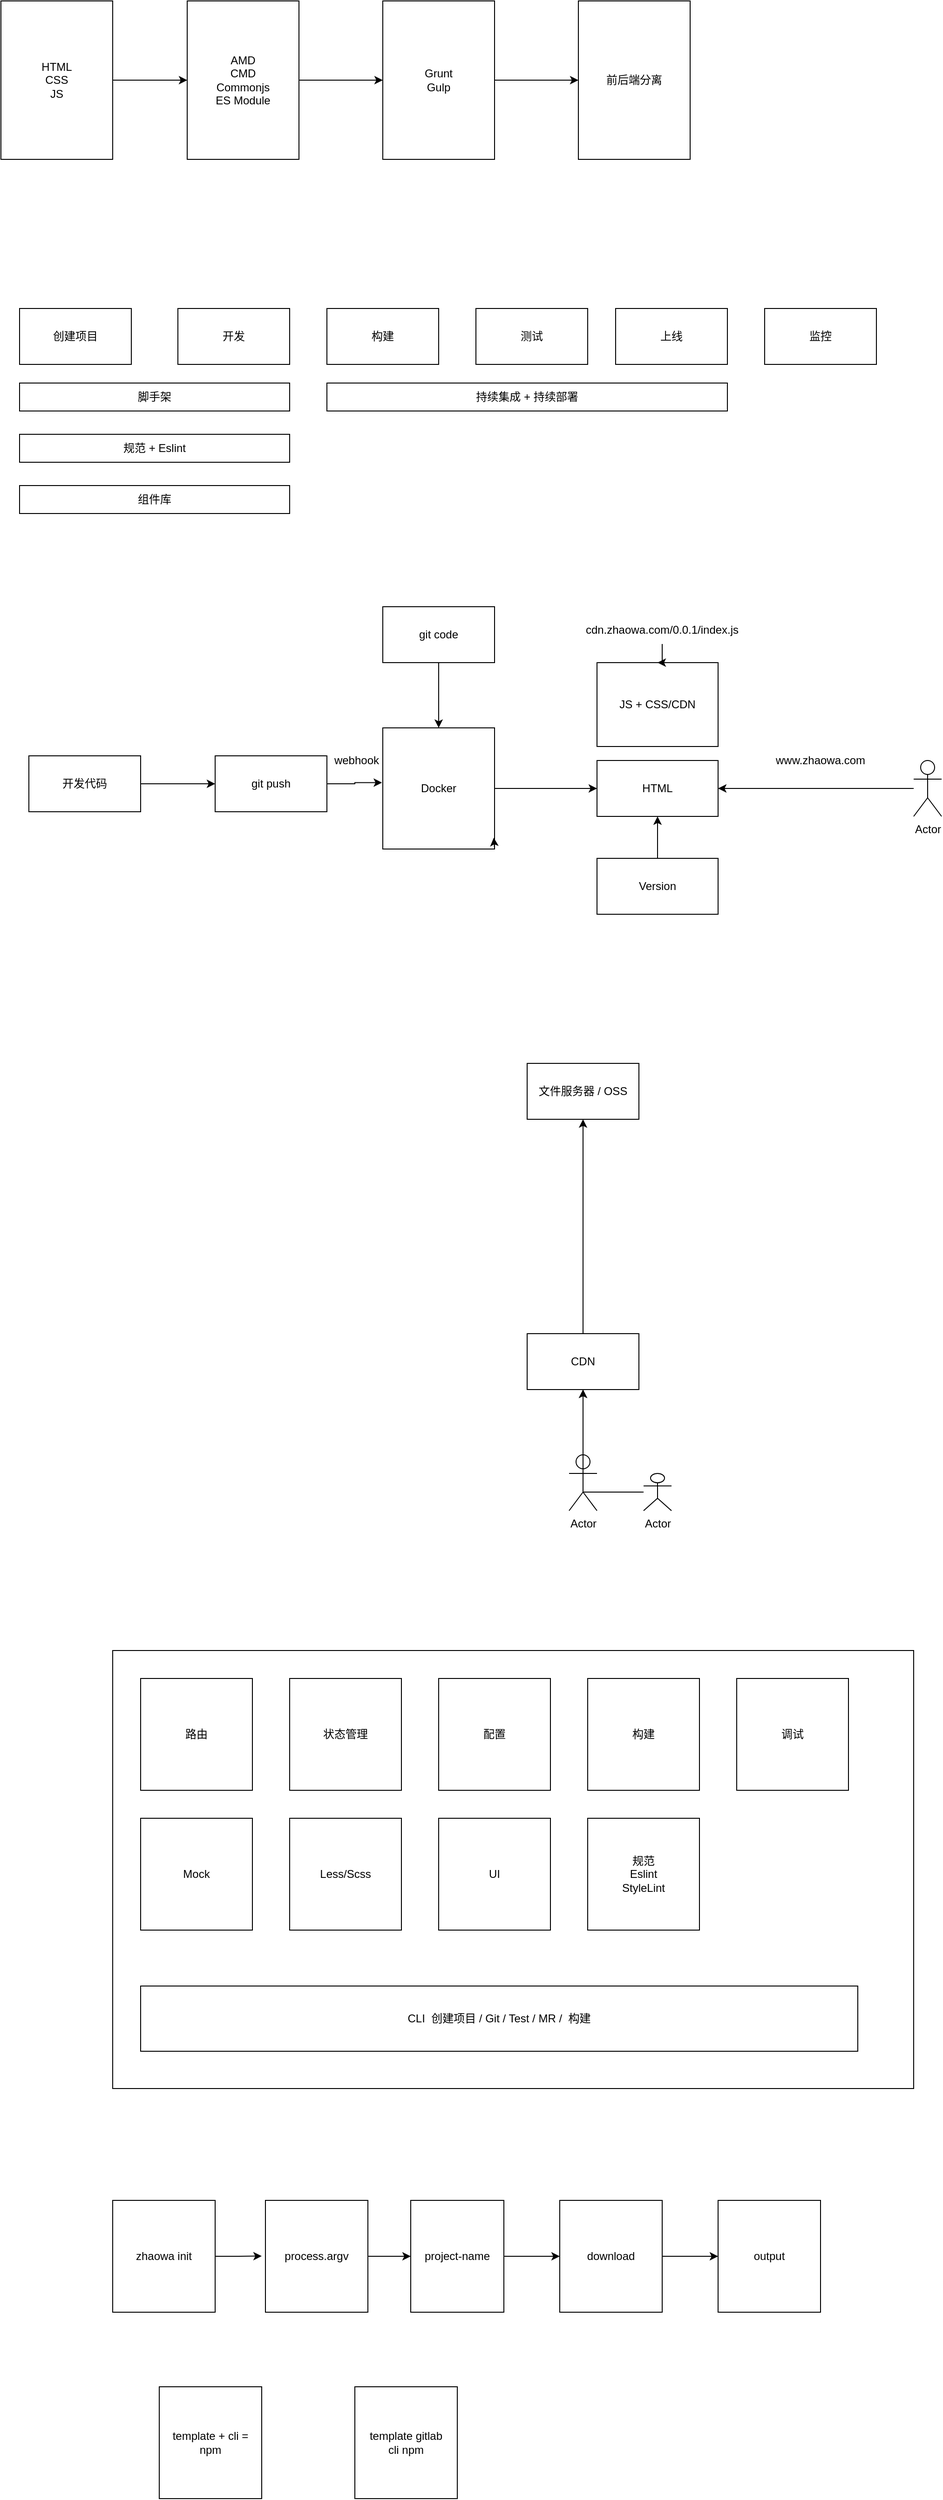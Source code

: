 <mxfile version="19.0.0" type="device"><diagram id="r4k71OYibL-tGYlRp87u" name="Page-1"><mxGraphModel dx="1581" dy="1248" grid="1" gridSize="10" guides="1" tooltips="1" connect="1" arrows="1" fold="1" page="1" pageScale="1" pageWidth="827" pageHeight="1169" math="0" shadow="0"><root><mxCell id="0"/><mxCell id="1" parent="0"/><mxCell id="n5UAuqnrBGiVAOEb6YHv-8" style="edgeStyle=orthogonalEdgeStyle;rounded=0;orthogonalLoop=1;jettySize=auto;html=1;entryX=0;entryY=0.5;entryDx=0;entryDy=0;" edge="1" parent="1" source="n5UAuqnrBGiVAOEb6YHv-6" target="n5UAuqnrBGiVAOEb6YHv-7"><mxGeometry relative="1" as="geometry"/></mxCell><mxCell id="n5UAuqnrBGiVAOEb6YHv-6" value="HTML&lt;br&gt;CSS&lt;br&gt;JS" style="rounded=0;whiteSpace=wrap;html=1;" vertex="1" parent="1"><mxGeometry x="20" y="90" width="120" height="170" as="geometry"/></mxCell><mxCell id="n5UAuqnrBGiVAOEb6YHv-10" style="edgeStyle=orthogonalEdgeStyle;rounded=0;orthogonalLoop=1;jettySize=auto;html=1;exitX=1;exitY=0.5;exitDx=0;exitDy=0;entryX=0;entryY=0.5;entryDx=0;entryDy=0;" edge="1" parent="1" source="n5UAuqnrBGiVAOEb6YHv-7" target="n5UAuqnrBGiVAOEb6YHv-9"><mxGeometry relative="1" as="geometry"/></mxCell><mxCell id="n5UAuqnrBGiVAOEb6YHv-7" value="AMD&lt;br&gt;CMD&lt;br&gt;Commonjs&lt;br&gt;ES Module" style="rounded=0;whiteSpace=wrap;html=1;" vertex="1" parent="1"><mxGeometry x="220" y="90" width="120" height="170" as="geometry"/></mxCell><mxCell id="n5UAuqnrBGiVAOEb6YHv-12" style="edgeStyle=orthogonalEdgeStyle;rounded=0;orthogonalLoop=1;jettySize=auto;html=1;exitX=1;exitY=0.5;exitDx=0;exitDy=0;" edge="1" parent="1" source="n5UAuqnrBGiVAOEb6YHv-9" target="n5UAuqnrBGiVAOEb6YHv-11"><mxGeometry relative="1" as="geometry"/></mxCell><mxCell id="n5UAuqnrBGiVAOEb6YHv-9" value="Grunt&lt;br&gt;Gulp" style="rounded=0;whiteSpace=wrap;html=1;" vertex="1" parent="1"><mxGeometry x="430" y="90" width="120" height="170" as="geometry"/></mxCell><mxCell id="n5UAuqnrBGiVAOEb6YHv-11" value="前后端分离" style="rounded=0;whiteSpace=wrap;html=1;" vertex="1" parent="1"><mxGeometry x="640" y="90" width="120" height="170" as="geometry"/></mxCell><mxCell id="n5UAuqnrBGiVAOEb6YHv-13" value="创建项目" style="rounded=0;whiteSpace=wrap;html=1;" vertex="1" parent="1"><mxGeometry x="40" y="420" width="120" height="60" as="geometry"/></mxCell><mxCell id="n5UAuqnrBGiVAOEb6YHv-14" value="开发" style="rounded=0;whiteSpace=wrap;html=1;" vertex="1" parent="1"><mxGeometry x="210" y="420" width="120" height="60" as="geometry"/></mxCell><mxCell id="n5UAuqnrBGiVAOEb6YHv-15" value="构建" style="rounded=0;whiteSpace=wrap;html=1;" vertex="1" parent="1"><mxGeometry x="370" y="420" width="120" height="60" as="geometry"/></mxCell><mxCell id="n5UAuqnrBGiVAOEb6YHv-16" value="测试" style="rounded=0;whiteSpace=wrap;html=1;" vertex="1" parent="1"><mxGeometry x="530" y="420" width="120" height="60" as="geometry"/></mxCell><mxCell id="n5UAuqnrBGiVAOEb6YHv-17" value="上线" style="rounded=0;whiteSpace=wrap;html=1;" vertex="1" parent="1"><mxGeometry x="680" y="420" width="120" height="60" as="geometry"/></mxCell><mxCell id="n5UAuqnrBGiVAOEb6YHv-18" value="监控" style="rounded=0;whiteSpace=wrap;html=1;" vertex="1" parent="1"><mxGeometry x="840" y="420" width="120" height="60" as="geometry"/></mxCell><mxCell id="n5UAuqnrBGiVAOEb6YHv-19" value="脚手架" style="rounded=0;whiteSpace=wrap;html=1;" vertex="1" parent="1"><mxGeometry x="40" y="500" width="290" height="30" as="geometry"/></mxCell><mxCell id="n5UAuqnrBGiVAOEb6YHv-20" value="规范 + Eslint" style="rounded=0;whiteSpace=wrap;html=1;" vertex="1" parent="1"><mxGeometry x="40" y="555" width="290" height="30" as="geometry"/></mxCell><mxCell id="n5UAuqnrBGiVAOEb6YHv-21" value="组件库" style="rounded=0;whiteSpace=wrap;html=1;" vertex="1" parent="1"><mxGeometry x="40" y="610" width="290" height="30" as="geometry"/></mxCell><mxCell id="n5UAuqnrBGiVAOEb6YHv-22" value="持续集成 + 持续部署" style="rounded=0;whiteSpace=wrap;html=1;" vertex="1" parent="1"><mxGeometry x="370" y="500" width="430" height="30" as="geometry"/></mxCell><mxCell id="n5UAuqnrBGiVAOEb6YHv-30" style="edgeStyle=orthogonalEdgeStyle;rounded=0;orthogonalLoop=1;jettySize=auto;html=1;" edge="1" parent="1" source="n5UAuqnrBGiVAOEb6YHv-23" target="n5UAuqnrBGiVAOEb6YHv-39"><mxGeometry relative="1" as="geometry"><mxPoint x="650" y="935" as="targetPoint"/></mxGeometry></mxCell><mxCell id="n5UAuqnrBGiVAOEb6YHv-23" value="Docker" style="rounded=0;whiteSpace=wrap;html=1;" vertex="1" parent="1"><mxGeometry x="430" y="870" width="120" height="130" as="geometry"/></mxCell><mxCell id="n5UAuqnrBGiVAOEb6YHv-26" style="edgeStyle=orthogonalEdgeStyle;rounded=0;orthogonalLoop=1;jettySize=auto;html=1;exitX=1;exitY=0.5;exitDx=0;exitDy=0;entryX=0;entryY=0.5;entryDx=0;entryDy=0;" edge="1" parent="1" source="n5UAuqnrBGiVAOEb6YHv-24" target="n5UAuqnrBGiVAOEb6YHv-25"><mxGeometry relative="1" as="geometry"/></mxCell><mxCell id="n5UAuqnrBGiVAOEb6YHv-24" value="开发代码" style="rounded=0;whiteSpace=wrap;html=1;" vertex="1" parent="1"><mxGeometry x="50" y="900" width="120" height="60" as="geometry"/></mxCell><mxCell id="n5UAuqnrBGiVAOEb6YHv-27" style="edgeStyle=orthogonalEdgeStyle;rounded=0;orthogonalLoop=1;jettySize=auto;html=1;entryX=-0.007;entryY=0.452;entryDx=0;entryDy=0;entryPerimeter=0;" edge="1" parent="1" source="n5UAuqnrBGiVAOEb6YHv-25" target="n5UAuqnrBGiVAOEb6YHv-23"><mxGeometry relative="1" as="geometry"/></mxCell><mxCell id="n5UAuqnrBGiVAOEb6YHv-25" value="git push" style="rounded=0;whiteSpace=wrap;html=1;" vertex="1" parent="1"><mxGeometry x="250" y="900" width="120" height="60" as="geometry"/></mxCell><mxCell id="n5UAuqnrBGiVAOEb6YHv-28" style="edgeStyle=orthogonalEdgeStyle;rounded=0;orthogonalLoop=1;jettySize=auto;html=1;exitX=1;exitY=1;exitDx=0;exitDy=0;entryX=0.993;entryY=0.907;entryDx=0;entryDy=0;entryPerimeter=0;" edge="1" parent="1" source="n5UAuqnrBGiVAOEb6YHv-23" target="n5UAuqnrBGiVAOEb6YHv-23"><mxGeometry relative="1" as="geometry"/></mxCell><mxCell id="n5UAuqnrBGiVAOEb6YHv-40" style="edgeStyle=orthogonalEdgeStyle;rounded=0;orthogonalLoop=1;jettySize=auto;html=1;entryX=1;entryY=0.5;entryDx=0;entryDy=0;" edge="1" parent="1" source="n5UAuqnrBGiVAOEb6YHv-32" target="n5UAuqnrBGiVAOEb6YHv-39"><mxGeometry relative="1" as="geometry"/></mxCell><mxCell id="n5UAuqnrBGiVAOEb6YHv-32" value="Actor" style="shape=umlActor;verticalLabelPosition=bottom;verticalAlign=top;html=1;outlineConnect=0;" vertex="1" parent="1"><mxGeometry x="1000" y="905" width="30" height="60" as="geometry"/></mxCell><mxCell id="n5UAuqnrBGiVAOEb6YHv-35" value="JS + CSS/CDN" style="rounded=0;whiteSpace=wrap;html=1;" vertex="1" parent="1"><mxGeometry x="660" y="800" width="130" height="90" as="geometry"/></mxCell><mxCell id="n5UAuqnrBGiVAOEb6YHv-46" value="" style="edgeStyle=orthogonalEdgeStyle;rounded=0;orthogonalLoop=1;jettySize=auto;html=1;" edge="1" parent="1" source="n5UAuqnrBGiVAOEb6YHv-37" target="n5UAuqnrBGiVAOEb6YHv-35"><mxGeometry relative="1" as="geometry"/></mxCell><mxCell id="n5UAuqnrBGiVAOEb6YHv-37" value="cdn.zhaowa.com/0.0.1/index.js" style="text;html=1;strokeColor=none;fillColor=none;align=center;verticalAlign=middle;whiteSpace=wrap;rounded=0;" vertex="1" parent="1"><mxGeometry x="700" y="750" width="60" height="30" as="geometry"/></mxCell><mxCell id="n5UAuqnrBGiVAOEb6YHv-39" value="HTML" style="rounded=0;whiteSpace=wrap;html=1;" vertex="1" parent="1"><mxGeometry x="660" y="905" width="130" height="60" as="geometry"/></mxCell><mxCell id="n5UAuqnrBGiVAOEb6YHv-41" value="www.zhaowa.com" style="text;html=1;strokeColor=none;fillColor=none;align=center;verticalAlign=middle;whiteSpace=wrap;rounded=0;" vertex="1" parent="1"><mxGeometry x="870" y="890" width="60" height="30" as="geometry"/></mxCell><mxCell id="n5UAuqnrBGiVAOEb6YHv-43" style="edgeStyle=orthogonalEdgeStyle;rounded=0;orthogonalLoop=1;jettySize=auto;html=1;entryX=0.5;entryY=1;entryDx=0;entryDy=0;" edge="1" parent="1" source="n5UAuqnrBGiVAOEb6YHv-42" target="n5UAuqnrBGiVAOEb6YHv-39"><mxGeometry relative="1" as="geometry"/></mxCell><mxCell id="n5UAuqnrBGiVAOEb6YHv-42" value="Version" style="rounded=0;whiteSpace=wrap;html=1;" vertex="1" parent="1"><mxGeometry x="660" y="1010" width="130" height="60" as="geometry"/></mxCell><mxCell id="n5UAuqnrBGiVAOEb6YHv-45" style="edgeStyle=orthogonalEdgeStyle;rounded=0;orthogonalLoop=1;jettySize=auto;html=1;entryX=0.5;entryY=0;entryDx=0;entryDy=0;" edge="1" parent="1" source="n5UAuqnrBGiVAOEb6YHv-44" target="n5UAuqnrBGiVAOEb6YHv-23"><mxGeometry relative="1" as="geometry"/></mxCell><mxCell id="n5UAuqnrBGiVAOEb6YHv-44" value="git code" style="rounded=0;whiteSpace=wrap;html=1;" vertex="1" parent="1"><mxGeometry x="430" y="740" width="120" height="60" as="geometry"/></mxCell><mxCell id="n5UAuqnrBGiVAOEb6YHv-47" value="webhook" style="text;html=1;strokeColor=none;fillColor=none;align=center;verticalAlign=middle;whiteSpace=wrap;rounded=0;" vertex="1" parent="1"><mxGeometry x="370" y="890" width="64" height="30" as="geometry"/></mxCell><mxCell id="n5UAuqnrBGiVAOEb6YHv-54" style="edgeStyle=orthogonalEdgeStyle;rounded=0;orthogonalLoop=1;jettySize=auto;html=1;entryX=0.5;entryY=1;entryDx=0;entryDy=0;" edge="1" parent="1" source="n5UAuqnrBGiVAOEb6YHv-49" target="n5UAuqnrBGiVAOEb6YHv-53"><mxGeometry relative="1" as="geometry"/></mxCell><mxCell id="n5UAuqnrBGiVAOEb6YHv-49" value="Actor" style="shape=umlActor;verticalLabelPosition=bottom;verticalAlign=top;html=1;outlineConnect=0;" vertex="1" parent="1"><mxGeometry x="630" y="1650" width="30" height="60" as="geometry"/></mxCell><mxCell id="n5UAuqnrBGiVAOEb6YHv-50" value="文件服务器 / OSS" style="rounded=0;whiteSpace=wrap;html=1;" vertex="1" parent="1"><mxGeometry x="585" y="1230" width="120" height="60" as="geometry"/></mxCell><mxCell id="n5UAuqnrBGiVAOEb6YHv-55" style="edgeStyle=orthogonalEdgeStyle;rounded=0;orthogonalLoop=1;jettySize=auto;html=1;entryX=0.5;entryY=1;entryDx=0;entryDy=0;" edge="1" parent="1" source="n5UAuqnrBGiVAOEb6YHv-53" target="n5UAuqnrBGiVAOEb6YHv-50"><mxGeometry relative="1" as="geometry"/></mxCell><mxCell id="n5UAuqnrBGiVAOEb6YHv-53" value="CDN" style="rounded=0;whiteSpace=wrap;html=1;" vertex="1" parent="1"><mxGeometry x="585" y="1520" width="120" height="60" as="geometry"/></mxCell><mxCell id="n5UAuqnrBGiVAOEb6YHv-57" style="edgeStyle=orthogonalEdgeStyle;rounded=0;orthogonalLoop=1;jettySize=auto;html=1;entryX=0.5;entryY=1;entryDx=0;entryDy=0;" edge="1" parent="1" source="n5UAuqnrBGiVAOEb6YHv-56" target="n5UAuqnrBGiVAOEb6YHv-53"><mxGeometry relative="1" as="geometry"/></mxCell><mxCell id="n5UAuqnrBGiVAOEb6YHv-56" value="Actor" style="shape=umlActor;verticalLabelPosition=bottom;verticalAlign=top;html=1;outlineConnect=0;" vertex="1" parent="1"><mxGeometry x="710" y="1670" width="30" height="40" as="geometry"/></mxCell><mxCell id="n5UAuqnrBGiVAOEb6YHv-58" value="" style="rounded=0;whiteSpace=wrap;html=1;" vertex="1" parent="1"><mxGeometry x="140" y="1860" width="860" height="470" as="geometry"/></mxCell><mxCell id="n5UAuqnrBGiVAOEb6YHv-59" value="路由" style="rounded=0;whiteSpace=wrap;html=1;" vertex="1" parent="1"><mxGeometry x="170" y="1890" width="120" height="120" as="geometry"/></mxCell><mxCell id="n5UAuqnrBGiVAOEb6YHv-61" value="状态管理" style="rounded=0;whiteSpace=wrap;html=1;" vertex="1" parent="1"><mxGeometry x="330" y="1890" width="120" height="120" as="geometry"/></mxCell><mxCell id="n5UAuqnrBGiVAOEb6YHv-62" value="配置" style="rounded=0;whiteSpace=wrap;html=1;" vertex="1" parent="1"><mxGeometry x="490" y="1890" width="120" height="120" as="geometry"/></mxCell><mxCell id="n5UAuqnrBGiVAOEb6YHv-63" value="构建" style="rounded=0;whiteSpace=wrap;html=1;" vertex="1" parent="1"><mxGeometry x="650" y="1890" width="120" height="120" as="geometry"/></mxCell><mxCell id="n5UAuqnrBGiVAOEb6YHv-64" value="调试" style="rounded=0;whiteSpace=wrap;html=1;" vertex="1" parent="1"><mxGeometry x="810" y="1890" width="120" height="120" as="geometry"/></mxCell><mxCell id="n5UAuqnrBGiVAOEb6YHv-65" value="Mock" style="rounded=0;whiteSpace=wrap;html=1;" vertex="1" parent="1"><mxGeometry x="170" y="2040" width="120" height="120" as="geometry"/></mxCell><mxCell id="n5UAuqnrBGiVAOEb6YHv-66" value="Less/Scss" style="rounded=0;whiteSpace=wrap;html=1;" vertex="1" parent="1"><mxGeometry x="330" y="2040" width="120" height="120" as="geometry"/></mxCell><mxCell id="n5UAuqnrBGiVAOEb6YHv-67" value="UI" style="rounded=0;whiteSpace=wrap;html=1;" vertex="1" parent="1"><mxGeometry x="490" y="2040" width="120" height="120" as="geometry"/></mxCell><mxCell id="n5UAuqnrBGiVAOEb6YHv-68" value="规范&lt;br&gt;Eslint&lt;br&gt;StyleLint" style="rounded=0;whiteSpace=wrap;html=1;" vertex="1" parent="1"><mxGeometry x="650" y="2040" width="120" height="120" as="geometry"/></mxCell><mxCell id="n5UAuqnrBGiVAOEb6YHv-69" value="CLI&amp;nbsp; 创建项目 / Git / Test / MR /&amp;nbsp; 构建" style="rounded=0;whiteSpace=wrap;html=1;" vertex="1" parent="1"><mxGeometry x="170" y="2220" width="770" height="70" as="geometry"/></mxCell><mxCell id="n5UAuqnrBGiVAOEb6YHv-73" style="edgeStyle=orthogonalEdgeStyle;rounded=0;orthogonalLoop=1;jettySize=auto;html=1;exitX=1;exitY=0.5;exitDx=0;exitDy=0;" edge="1" parent="1" source="n5UAuqnrBGiVAOEb6YHv-70"><mxGeometry relative="1" as="geometry"><mxPoint x="300.0" y="2509.737" as="targetPoint"/></mxGeometry></mxCell><mxCell id="n5UAuqnrBGiVAOEb6YHv-70" value="zhaowa init" style="rounded=0;whiteSpace=wrap;html=1;" vertex="1" parent="1"><mxGeometry x="140" y="2450" width="110" height="120" as="geometry"/></mxCell><mxCell id="n5UAuqnrBGiVAOEb6YHv-74" style="edgeStyle=orthogonalEdgeStyle;rounded=0;orthogonalLoop=1;jettySize=auto;html=1;exitX=1;exitY=0.5;exitDx=0;exitDy=0;" edge="1" parent="1" source="n5UAuqnrBGiVAOEb6YHv-71" target="n5UAuqnrBGiVAOEb6YHv-72"><mxGeometry relative="1" as="geometry"/></mxCell><mxCell id="n5UAuqnrBGiVAOEb6YHv-71" value="process.argv" style="rounded=0;whiteSpace=wrap;html=1;" vertex="1" parent="1"><mxGeometry x="304" y="2450" width="110" height="120" as="geometry"/></mxCell><mxCell id="n5UAuqnrBGiVAOEb6YHv-78" style="edgeStyle=orthogonalEdgeStyle;rounded=0;orthogonalLoop=1;jettySize=auto;html=1;entryX=0;entryY=0.5;entryDx=0;entryDy=0;" edge="1" parent="1" source="n5UAuqnrBGiVAOEb6YHv-72" target="n5UAuqnrBGiVAOEb6YHv-75"><mxGeometry relative="1" as="geometry"/></mxCell><mxCell id="n5UAuqnrBGiVAOEb6YHv-72" value="project-name" style="rounded=0;whiteSpace=wrap;html=1;" vertex="1" parent="1"><mxGeometry x="460" y="2450" width="100" height="120" as="geometry"/></mxCell><mxCell id="n5UAuqnrBGiVAOEb6YHv-80" style="edgeStyle=orthogonalEdgeStyle;rounded=0;orthogonalLoop=1;jettySize=auto;html=1;entryX=0;entryY=0.5;entryDx=0;entryDy=0;" edge="1" parent="1" source="n5UAuqnrBGiVAOEb6YHv-75" target="n5UAuqnrBGiVAOEb6YHv-79"><mxGeometry relative="1" as="geometry"/></mxCell><mxCell id="n5UAuqnrBGiVAOEb6YHv-75" value="download" style="rounded=0;whiteSpace=wrap;html=1;" vertex="1" parent="1"><mxGeometry x="620" y="2450" width="110" height="120" as="geometry"/></mxCell><mxCell id="n5UAuqnrBGiVAOEb6YHv-76" value="template + cli = npm" style="rounded=0;whiteSpace=wrap;html=1;" vertex="1" parent="1"><mxGeometry x="190" y="2650" width="110" height="120" as="geometry"/></mxCell><mxCell id="n5UAuqnrBGiVAOEb6YHv-77" value="template gitlab&lt;br&gt;cli npm" style="rounded=0;whiteSpace=wrap;html=1;" vertex="1" parent="1"><mxGeometry x="400" y="2650" width="110" height="120" as="geometry"/></mxCell><mxCell id="n5UAuqnrBGiVAOEb6YHv-79" value="output" style="rounded=0;whiteSpace=wrap;html=1;" vertex="1" parent="1"><mxGeometry x="790" y="2450" width="110" height="120" as="geometry"/></mxCell></root></mxGraphModel></diagram></mxfile>